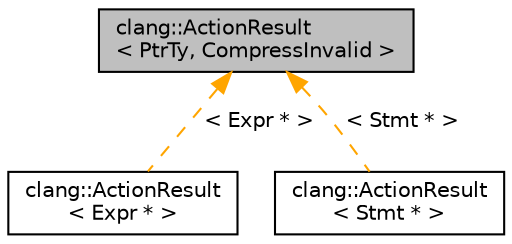 digraph "clang::ActionResult&lt; PtrTy, CompressInvalid &gt;"
{
 // LATEX_PDF_SIZE
  bgcolor="transparent";
  edge [fontname="Helvetica",fontsize="10",labelfontname="Helvetica",labelfontsize="10"];
  node [fontname="Helvetica",fontsize="10",shape=record];
  Node1 [label="clang::ActionResult\l\< PtrTy, CompressInvalid \>",height=0.2,width=0.4,color="black", fillcolor="grey75", style="filled", fontcolor="black",tooltip="ActionResult - This structure is used while parsing/acting on expressions, stmts, etc."];
  Node1 -> Node2 [dir="back",color="orange",fontsize="10",style="dashed",label=" \< Expr * \>" ,fontname="Helvetica"];
  Node2 [label="clang::ActionResult\l\< Expr * \>",height=0.2,width=0.4,color="black",URL="$classclang_1_1ActionResult.html",tooltip=" "];
  Node1 -> Node3 [dir="back",color="orange",fontsize="10",style="dashed",label=" \< Stmt * \>" ,fontname="Helvetica"];
  Node3 [label="clang::ActionResult\l\< Stmt * \>",height=0.2,width=0.4,color="black",URL="$classclang_1_1ActionResult.html",tooltip=" "];
}
